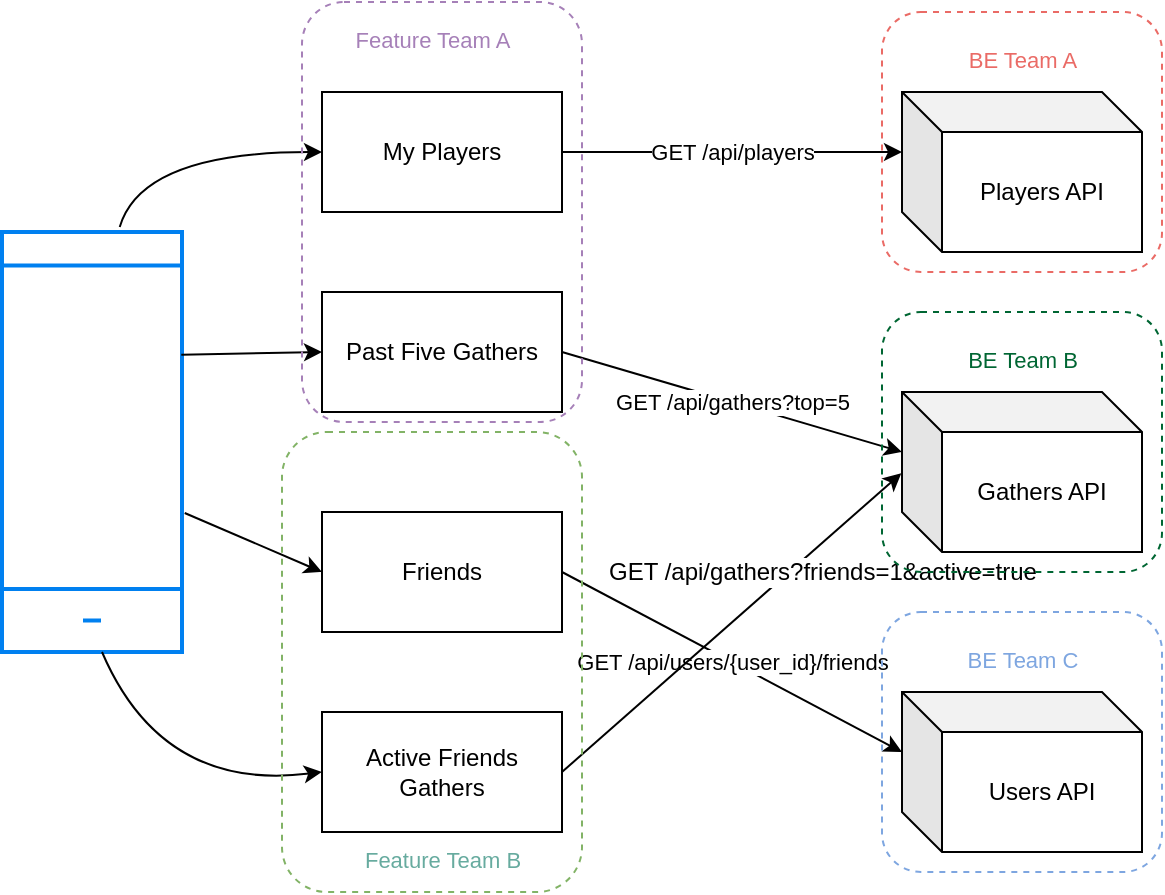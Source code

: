 <mxfile version="12.8.2" type="device"><diagram id="YMh9yl5BykKAmsBphHpM" name="Page-1"><mxGraphModel dx="1062" dy="622" grid="1" gridSize="10" guides="1" tooltips="1" connect="1" arrows="1" fold="1" page="1" pageScale="1" pageWidth="850" pageHeight="1100" math="0" shadow="0"><root><mxCell id="0"/><mxCell id="1" parent="0"/><mxCell id="QImxyYQs6KFDRFYMmQPf-1" value="" style="html=1;verticalLabelPosition=bottom;align=center;labelBackgroundColor=#ffffff;verticalAlign=top;strokeWidth=2;strokeColor=#0080F0;shadow=0;dashed=0;shape=mxgraph.ios7.icons.smartphone;" vertex="1" parent="1"><mxGeometry x="40" y="200" width="90" height="210" as="geometry"/></mxCell><mxCell id="QImxyYQs6KFDRFYMmQPf-2" value="My Players" style="rounded=0;whiteSpace=wrap;html=1;" vertex="1" parent="1"><mxGeometry x="200" y="130" width="120" height="60" as="geometry"/></mxCell><mxCell id="QImxyYQs6KFDRFYMmQPf-3" value="Past Five Gathers" style="rounded=0;whiteSpace=wrap;html=1;" vertex="1" parent="1"><mxGeometry x="200" y="230" width="120" height="60" as="geometry"/></mxCell><mxCell id="QImxyYQs6KFDRFYMmQPf-4" value="Friends" style="rounded=0;whiteSpace=wrap;html=1;" vertex="1" parent="1"><mxGeometry x="200" y="340" width="120" height="60" as="geometry"/></mxCell><mxCell id="QImxyYQs6KFDRFYMmQPf-5" value="Active Friends Gathers" style="rounded=0;whiteSpace=wrap;html=1;" vertex="1" parent="1"><mxGeometry x="200" y="440" width="120" height="60" as="geometry"/></mxCell><mxCell id="QImxyYQs6KFDRFYMmQPf-6" value="" style="endArrow=classic;html=1;entryX=0;entryY=0.5;entryDx=0;entryDy=0;exitX=0.654;exitY=-0.012;exitDx=0;exitDy=0;exitPerimeter=0;curved=1;" edge="1" parent="1" source="QImxyYQs6KFDRFYMmQPf-1" target="QImxyYQs6KFDRFYMmQPf-2"><mxGeometry width="50" height="50" relative="1" as="geometry"><mxPoint x="100" y="190" as="sourcePoint"/><mxPoint x="150" y="140" as="targetPoint"/><Array as="points"><mxPoint x="110" y="160"/></Array></mxGeometry></mxCell><mxCell id="QImxyYQs6KFDRFYMmQPf-7" value="" style="endArrow=classic;html=1;entryX=0;entryY=0.5;entryDx=0;entryDy=0;curved=1;" edge="1" parent="1" target="QImxyYQs6KFDRFYMmQPf-5"><mxGeometry width="50" height="50" relative="1" as="geometry"><mxPoint x="90" y="410" as="sourcePoint"/><mxPoint x="110" y="430" as="targetPoint"/><Array as="points"><mxPoint x="120" y="480"/></Array></mxGeometry></mxCell><mxCell id="QImxyYQs6KFDRFYMmQPf-8" value="" style="endArrow=classic;html=1;exitX=0.996;exitY=0.292;exitDx=0;exitDy=0;exitPerimeter=0;entryX=0;entryY=0.5;entryDx=0;entryDy=0;" edge="1" parent="1" source="QImxyYQs6KFDRFYMmQPf-1" target="QImxyYQs6KFDRFYMmQPf-3"><mxGeometry width="50" height="50" relative="1" as="geometry"><mxPoint x="430" y="290" as="sourcePoint"/><mxPoint x="480" y="240" as="targetPoint"/></mxGeometry></mxCell><mxCell id="QImxyYQs6KFDRFYMmQPf-9" value="" style="endArrow=classic;html=1;exitX=1.015;exitY=0.669;exitDx=0;exitDy=0;exitPerimeter=0;entryX=0;entryY=0.5;entryDx=0;entryDy=0;" edge="1" parent="1" source="QImxyYQs6KFDRFYMmQPf-1" target="QImxyYQs6KFDRFYMmQPf-4"><mxGeometry width="50" height="50" relative="1" as="geometry"><mxPoint x="430" y="290" as="sourcePoint"/><mxPoint x="480" y="240" as="targetPoint"/></mxGeometry></mxCell><mxCell id="QImxyYQs6KFDRFYMmQPf-10" value="Players API" style="shape=cube;whiteSpace=wrap;html=1;boundedLbl=1;backgroundOutline=1;darkOpacity=0.05;darkOpacity2=0.1;" vertex="1" parent="1"><mxGeometry x="490" y="130" width="120" height="80" as="geometry"/></mxCell><mxCell id="QImxyYQs6KFDRFYMmQPf-11" value="Gathers API" style="shape=cube;whiteSpace=wrap;html=1;boundedLbl=1;backgroundOutline=1;darkOpacity=0.05;darkOpacity2=0.1;" vertex="1" parent="1"><mxGeometry x="490" y="280" width="120" height="80" as="geometry"/></mxCell><mxCell id="QImxyYQs6KFDRFYMmQPf-12" value="Users API" style="shape=cube;whiteSpace=wrap;html=1;boundedLbl=1;backgroundOutline=1;darkOpacity=0.05;darkOpacity2=0.1;" vertex="1" parent="1"><mxGeometry x="490" y="430" width="120" height="80" as="geometry"/></mxCell><mxCell id="QImxyYQs6KFDRFYMmQPf-13" value="GET /api/players" style="endArrow=classic;html=1;exitX=1;exitY=0.5;exitDx=0;exitDy=0;entryX=0;entryY=0;entryDx=0;entryDy=30;entryPerimeter=0;" edge="1" parent="1" source="QImxyYQs6KFDRFYMmQPf-2" target="QImxyYQs6KFDRFYMmQPf-10"><mxGeometry width="50" height="50" relative="1" as="geometry"><mxPoint x="370" y="200" as="sourcePoint"/><mxPoint x="420" y="150" as="targetPoint"/></mxGeometry></mxCell><mxCell id="QImxyYQs6KFDRFYMmQPf-14" value="GET /api/gathers?top=5" style="endArrow=classic;html=1;exitX=1;exitY=0.5;exitDx=0;exitDy=0;entryX=0;entryY=0;entryDx=0;entryDy=30;entryPerimeter=0;" edge="1" parent="1" source="QImxyYQs6KFDRFYMmQPf-3" target="QImxyYQs6KFDRFYMmQPf-11"><mxGeometry width="50" height="50" relative="1" as="geometry"><mxPoint x="330" y="170" as="sourcePoint"/><mxPoint x="500" y="170" as="targetPoint"/></mxGeometry></mxCell><mxCell id="QImxyYQs6KFDRFYMmQPf-15" value="GET /api/users/{user_id}/friends" style="endArrow=classic;html=1;exitX=1;exitY=0.5;exitDx=0;exitDy=0;entryX=0;entryY=0;entryDx=0;entryDy=30;entryPerimeter=0;" edge="1" parent="1" source="QImxyYQs6KFDRFYMmQPf-4" target="QImxyYQs6KFDRFYMmQPf-12"><mxGeometry width="50" height="50" relative="1" as="geometry"><mxPoint x="330" y="270" as="sourcePoint"/><mxPoint x="500" y="320.0" as="targetPoint"/></mxGeometry></mxCell><mxCell id="QImxyYQs6KFDRFYMmQPf-16" value="" style="endArrow=classic;html=1;exitX=1;exitY=0.5;exitDx=0;exitDy=0;entryX=-0.003;entryY=0.508;entryDx=0;entryDy=0;entryPerimeter=0;" edge="1" parent="1" source="QImxyYQs6KFDRFYMmQPf-5" target="QImxyYQs6KFDRFYMmQPf-11"><mxGeometry width="50" height="50" relative="1" as="geometry"><mxPoint x="320" y="500" as="sourcePoint"/><mxPoint x="370" y="450" as="targetPoint"/></mxGeometry></mxCell><mxCell id="QImxyYQs6KFDRFYMmQPf-17" value="GET /api/gathers?friends=1&amp;amp;active=true" style="text;html=1;align=center;verticalAlign=middle;resizable=0;points=[];labelBackgroundColor=#ffffff;" vertex="1" connectable="0" parent="QImxyYQs6KFDRFYMmQPf-16"><mxGeometry x="0.091" y="1" relative="1" as="geometry"><mxPoint x="38.09" y="-17.75" as="offset"/></mxGeometry></mxCell><mxCell id="QImxyYQs6KFDRFYMmQPf-19" value="" style="rounded=1;whiteSpace=wrap;html=1;fillColor=none;dashed=1;strokeColor=#82b366;" vertex="1" parent="1"><mxGeometry x="180" y="300" width="150" height="230" as="geometry"/></mxCell><mxCell id="QImxyYQs6KFDRFYMmQPf-20" value="&lt;span style=&quot;font-weight: normal&quot;&gt;&lt;font style=&quot;font-size: 11px&quot; color=&quot;#67ab9f&quot;&gt;Feature Team B&lt;/font&gt;&lt;/span&gt;" style="text;strokeColor=none;fillColor=none;html=1;fontSize=24;fontStyle=1;verticalAlign=middle;align=center;dashed=1;" vertex="1" parent="1"><mxGeometry x="210" y="510" width="100" as="geometry"/></mxCell><mxCell id="QImxyYQs6KFDRFYMmQPf-21" value="" style="rounded=1;whiteSpace=wrap;html=1;fillColor=none;dashed=1;strokeColor=#A680B8;fontColor=#A680B8;" vertex="1" parent="1"><mxGeometry x="190" y="85" width="140" height="210" as="geometry"/></mxCell><mxCell id="QImxyYQs6KFDRFYMmQPf-22" value="&lt;span style=&quot;font-weight: normal&quot;&gt;&lt;font style=&quot;font-size: 11px&quot;&gt;Feature Team A&lt;/font&gt;&lt;/span&gt;" style="text;strokeColor=none;fillColor=none;html=1;fontSize=24;fontStyle=1;verticalAlign=middle;align=center;dashed=1;fontColor=#A680B8;" vertex="1" parent="1"><mxGeometry x="205" y="100" width="100" as="geometry"/></mxCell><mxCell id="QImxyYQs6KFDRFYMmQPf-23" value="" style="rounded=1;whiteSpace=wrap;html=1;fillColor=none;dashed=1;strokeColor=#EA6B66;fontColor=#A680B8;" vertex="1" parent="1"><mxGeometry x="480" y="90" width="140" height="130" as="geometry"/></mxCell><mxCell id="QImxyYQs6KFDRFYMmQPf-24" value="&lt;span style=&quot;font-weight: normal&quot;&gt;&lt;font style=&quot;font-size: 11px&quot;&gt;BE Team A&lt;/font&gt;&lt;/span&gt;" style="text;strokeColor=none;fillColor=none;html=1;fontSize=24;fontStyle=1;verticalAlign=middle;align=center;dashed=1;fontColor=#EA6B66;" vertex="1" parent="1"><mxGeometry x="500" y="110" width="100" as="geometry"/></mxCell><mxCell id="QImxyYQs6KFDRFYMmQPf-25" value="" style="rounded=1;whiteSpace=wrap;html=1;fillColor=none;dashed=1;strokeColor=#006633;fontColor=#A680B8;" vertex="1" parent="1"><mxGeometry x="480" y="240" width="140" height="130" as="geometry"/></mxCell><mxCell id="QImxyYQs6KFDRFYMmQPf-26" value="&lt;span style=&quot;font-weight: normal&quot;&gt;&lt;font style=&quot;font-size: 11px&quot;&gt;BE Team B&lt;/font&gt;&lt;/span&gt;" style="text;strokeColor=none;fillColor=none;html=1;fontSize=24;fontStyle=1;verticalAlign=middle;align=center;dashed=1;fontColor=#006633;" vertex="1" parent="1"><mxGeometry x="500" y="260" width="100" as="geometry"/></mxCell><mxCell id="QImxyYQs6KFDRFYMmQPf-27" value="" style="rounded=1;whiteSpace=wrap;html=1;fillColor=none;dashed=1;strokeColor=#7EA6E0;fontColor=#A680B8;" vertex="1" parent="1"><mxGeometry x="480" y="390" width="140" height="130" as="geometry"/></mxCell><mxCell id="QImxyYQs6KFDRFYMmQPf-28" value="&lt;span style=&quot;font-weight: normal&quot;&gt;&lt;font style=&quot;font-size: 11px&quot;&gt;BE Team C&lt;/font&gt;&lt;/span&gt;" style="text;strokeColor=none;fillColor=none;html=1;fontSize=24;fontStyle=1;verticalAlign=middle;align=center;dashed=1;fontColor=#7EA6E0;" vertex="1" parent="1"><mxGeometry x="500" y="410" width="100" as="geometry"/></mxCell></root></mxGraphModel></diagram></mxfile>